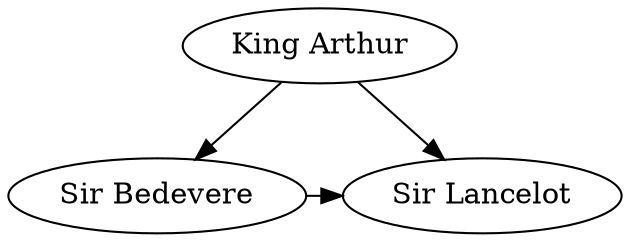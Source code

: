 digraph {
	"King Arthur" -> {
		"Sir Bedevere", "Sir Lancelot"
	}
	"Sir Bedevere" -> "Sir Lancelot" [constraint=false]
}
